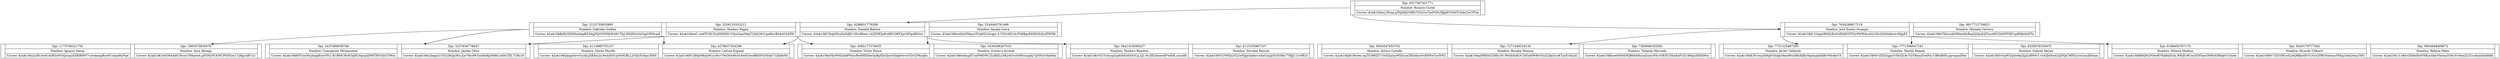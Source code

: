 digraph G{
node[shape="box" shape="record"]
node1175759321752[label="<f1175759321752>|{Dpi: 1175759321752| Nombre: Ignacio Serna| Correo: $2a$10$u2nRUev81dxRSoNViQyuquGDKBiWV7uotokxagRco6Uutpa9h/Fqe}|<f1685373839478>|{Dpi: 1685373839478| Nombre: Sara Abrego| Correo: $2a$10$1brI364/h8UHvmUH0gweh.gFDNjVF.KMUPtfT6/m17ji8jjcnBUu2}|"];
node2123735653995: f2123735653995->node1175759321752;
node2437499939748[label="<f2437499939748>|{Dpi: 2437499939748| Nombre: Concepción Miramontes| Correo: $2a$10$.4tCH0.APYZyg8S.GyDZNO1wTUg3iDYwnU0e9juU2efCASqF6eBD2}|<f3237636778647>|{Dpi: 3237636778647| Nombre: Jacobo Olivo| Correo: $2a$10$5Dou/wd4FeHJciep7hmGeuvECFR2wVww2L/CY9xp6Jmlb/ZCmpqiO}|"];
node2123735653995: f2123735653995->node2437499939748;
node2123735653995: f3258135532212->node2437499939748;
node2437499939748[label="<f2437499939748>|{Dpi: 2437499939748| Nombre: Concepción Miramontes| Correo: $2a$10$fdYCmO0yjhopj8/oyVFt2.KGBMU8xW3gHLNprg5JW8THOVjhY/YWm}|<f3237636778647>|{Dpi: 3237636778647| Nombre: Jacobo Olivo| Correo: $2a$10$n2bapzU/S52zRQp3Ku.yje78zofWZnb0hRJx94RCnANuTXL7CRs16}|"];
node2123735653995: f2123735653995->node2437499939748;
node2123735653995: f3258135532212->node2437499939748;
node4113885755137[label="<f4113885755137>|{Dpi: 4113885755137| Nombre: Gloria Murillo| Correo: $2a$10$4LIpnZyMg3VgWKImnxog/.umXIhXsFJgr3PvUoApsHKA.CtsTCt7.}|<f4278637254298>|{Dpi: 4278637254298| Nombre: Leticia Espinal| Correo: $2a$10$.hAEhYRnxAJu30ITP0k/Tu3KcJo/4rY4RleNo3gEL5OiJf2.5L682}|"];
node2123735653995: f3258135532212->node4113885755137;
node2123735653995: f4298651779288->node4113885755137;
node4113885755137[label="<f4113885755137>|{Dpi: 4113885755137| Nombre: Gloria Murillo| Correo: $2a$10$QqogGwwVy//qCjXK8sy2y.9edzEN1pOtOGRLI.jVQli/5rDgu30E6}|<f4278637254298>|{Dpi: 4278637254298| Nombre: Leticia Espinal| Correo: $2a$10$M.Qf0pM8yJr9CycHcr79sOSw9hOL6wEGwoBB39TsM/nk71QkIfeNS}|"];
node2123735653995: f3258135532212->node4113885755137;
node2123735653995: f4298651779288->node4113885755137;
node4365177376655[label="<f4365177376655>|{Dpi: 4365177376655| Nombre: Víctor Ponce| Correo: $2a$10$KTZzzM1jEcxVTZHXXyrUjOAncHNm5r8c3RA1G0apvJaHdU8oBBZDe}|<f5239298267533>|{Dpi: 5239298267533| Nombre: Gustavo Arreola| Correo: $2a$10$o7ppRMWcHBVw9sRzH9NNVO.jOfwhsELLhDtpYDWyb6osxJNvSgULu}|"];
node2123735653995: f4298651779288->node4365177376655;
node2123735653995: f5244465791499->node4365177376655;
node4365177376655[label="<f4365177376655>|{Dpi: 4365177376655| Nombre: Víctor Ponce| Correo: $2a$10$xFkrW9ZykAPWmrRwMfD5heOp8pXXrDje34Shjk0wvxYGrt2P8yqEu}|<f5239298267533>|{Dpi: 5239298267533| Nombre: Gustavo Arreola| Correo: $2a$10$0odmpX7zaF985WCZLdKELOi82AGvaYoPfrcmqlhj7gtY0zrCKef4m}|"];
node2123735653995: f4298651779288->node4365177376655;
node2123735653995: f5244465791499->node4365177376655;
node5641418269227[label="<f5641418269227>|{Dpi: 5641418269227| Nombre: Teodoro Ramírez| Correo: $2a$10$rYxUVzbczgCpdOhEid5ilOCg.Zj2.fw.XfZAhoxsKPwEtK.zcouX6}|<f6115255867537>|{Dpi: 6115255867537| Nombre: Dorotea Rascón| Correo: $2a$10$VCrWfQz2522wPJpjOqAmvuibxGzzJytICIt5Rx77HJJz.l1r4ffLG}|"];
node2123735653995: f5244465791499->node5641418269227;
node2123735653995[label="<f2123735653995>|{Dpi: 2123735653995| Nombre: Gabriela Guillen| Correo: $2a$10$RdXc5X5MmQepBZ3dqjYQ/OSWXbW491T5jI.HIQ5Gx3xCtgjVW9vm6}|<f3258135532212>|{Dpi: 3258135532212| Nombre: Teodoro Pagan| Correo: $2a$10$oeC.cm6TU8UZzd5lHMN.VOjw2aorMmI7j3dLMvCpeBwcB54oGZ4XW}|<f4298651779288>|{Dpi: 4298651779288| Nombre: Daniela Batista| Correo: $2a$10$UNqlxWcybi2h8J1v/Ew86em.vA3ZDFJu8vtBPLOKY2pvMVg4BiOzu}|<f5244465791499>|{Dpi: 5244465791499| Nombre: Amalia Leiva| Correo: $2a$10$bvdQz059puuTCp8GLGyqpu.0.YGVv9Z1dvTO6BgzE85EGbZyATWNK}|"];
node6517567431771: f6517567431771->node2123735653995;
node6934547953762[label="<f6934547953762>|{Dpi: 6934547953762| Nombre: Arturo Castillo| Correo: $2a$10$jB1Rwlen.egTX39RZI71VeXZa/nyWXSyyaZ8SA4zoVxRNNe7yuWN2}|<f7271248319126>|{Dpi: 7271248319126| Nombre: Rosalia Monroy| Correo: $2a$10$njWB5bG2HEuY6.fWnE8nKOUZfGn9/W8bVSxZL8jGryrK7pcE34LkG}|<f7369949182582>|{Dpi: 7369949182582| Nombre: Yolanda Mercado| Correo: $2a$10$fhnw9/005lWJB0k4HyuaZumrNXcvDEXUiYbaKzFrZi18HguXDbXWm}|"];
node7654288817219: f7654288817219->node6934547953762;
node7731325497283[label="<f7731325497283>|{Dpi: 7731325497283| Nombre: Javier Gallardo| Correo: $2a$10$8/Rtn5stUCxK08jPq9m2gusVHQ7J/TyZ54YWXI2eS.2g8djfHWvfq}|<f7771566947243>|{Dpi: 7771566947243| Nombre: Martín Ramón| Correo: $2a$10$73s45k1UYbO9F4u1uNi.qOatWm3gOXpmNYhyjgdzz0YYplQPZoK0u}|<f8358576539473>|{Dpi: 8358576539473| Nombre: Gabriel Reyna| Correo: $2a$10$Pv.X0eTWFj7QZSO.dw6hruA5eAM8m6y9.nPyFqRak7/l0DosZeMkG}|"];
node7654288817219: f7654288817219->node7731325497283;
node7654288817219: f8917712739821->node7731325497283;
node7731325497283[label="<f7731325497283>|{Dpi: 7731325497283| Nombre: Javier Gallardo| Correo: $2a$10$lK/N1wzj/IiHqfrVAAgOAen90oi58hXkRyNgnIspIykXKvWh4krC6}|<f7771566947243>|{Dpi: 7771566947243| Nombre: Martín Ramón| Correo: $2a$10$M/vZEIZxgpcV/5hVJL9s7O/T8nzyDo4Fm.CB9aB0lS.ppvqamlFAe}|<f8358576539473>|{Dpi: 8358576539473| Nombre: Gabriel Reyna| Correo: $2a$10$5vOpWZqQw9piZpZzBWfv5.vloOJxHwd2qENpCMHZyirw2nuIlbSam}|"];
node7654288817219: f7654288817219->node7731325497283;
node7654288817219: f8917712739821->node7731325497283;
node9198492787175[label="<f9198492787175>|{Dpi: 9198492787175| Nombre: Mónica Medina| Correo: $2a$10$Bl8Q0xDYAwR78ikRd/D3x.RWjEc9CoxSEFXmO/M6t4DfdqbV1GnAe}|<f9429179777262>|{Dpi: 9429179777262| Nombre: Ricardo Ulibarri| Correo: $2a$10$Rv7iZGVBCe52/eQ8BJodEOU/GuQTffcYtmtamT6Kqz3daLVeq1M5i}|<f9854648469672>|{Dpi: 9854648469672| Nombre: Rebeca Mata| Correo: $2a$10$.G.sBSrGKHeEblVHKzoSke/Vkrmn5S8r3vS6oxZ22CsohuhDckH4K}|"];
node7654288817219: f8917712739821->node9198492787175;
node7654288817219[label="<f7654288817219>|{Dpi: 7654288817219| Nombre: José Emilio Ocampo| Correo: $2a$10$E.V/nqaOEf4LfhnVsIX/8OYTLVyPWWdymQ1A5cl3bMz6jww3HjpF2}|<f8917712739821>|{Dpi: 8917712739821| Nombre: Micaela Carrera| Correo: $2a$10$bT5eLrzdzW6ein8xRaqOjOjuk3jTnsof4V2hWFFHD1p8NJ44IcFTa}|"];
node6517567431771: f6517567431771->node7654288817219;
node6517567431771[label="<f6517567431771>|{Dpi: 6517567431771| Nombre: Rosario Curiel| Correo: $2a$10$mI.jWmq.gThJADjO38ErYOnUxrTmPtDxZIJgdF/GSbYCbduZwCPYm}|"];
}
